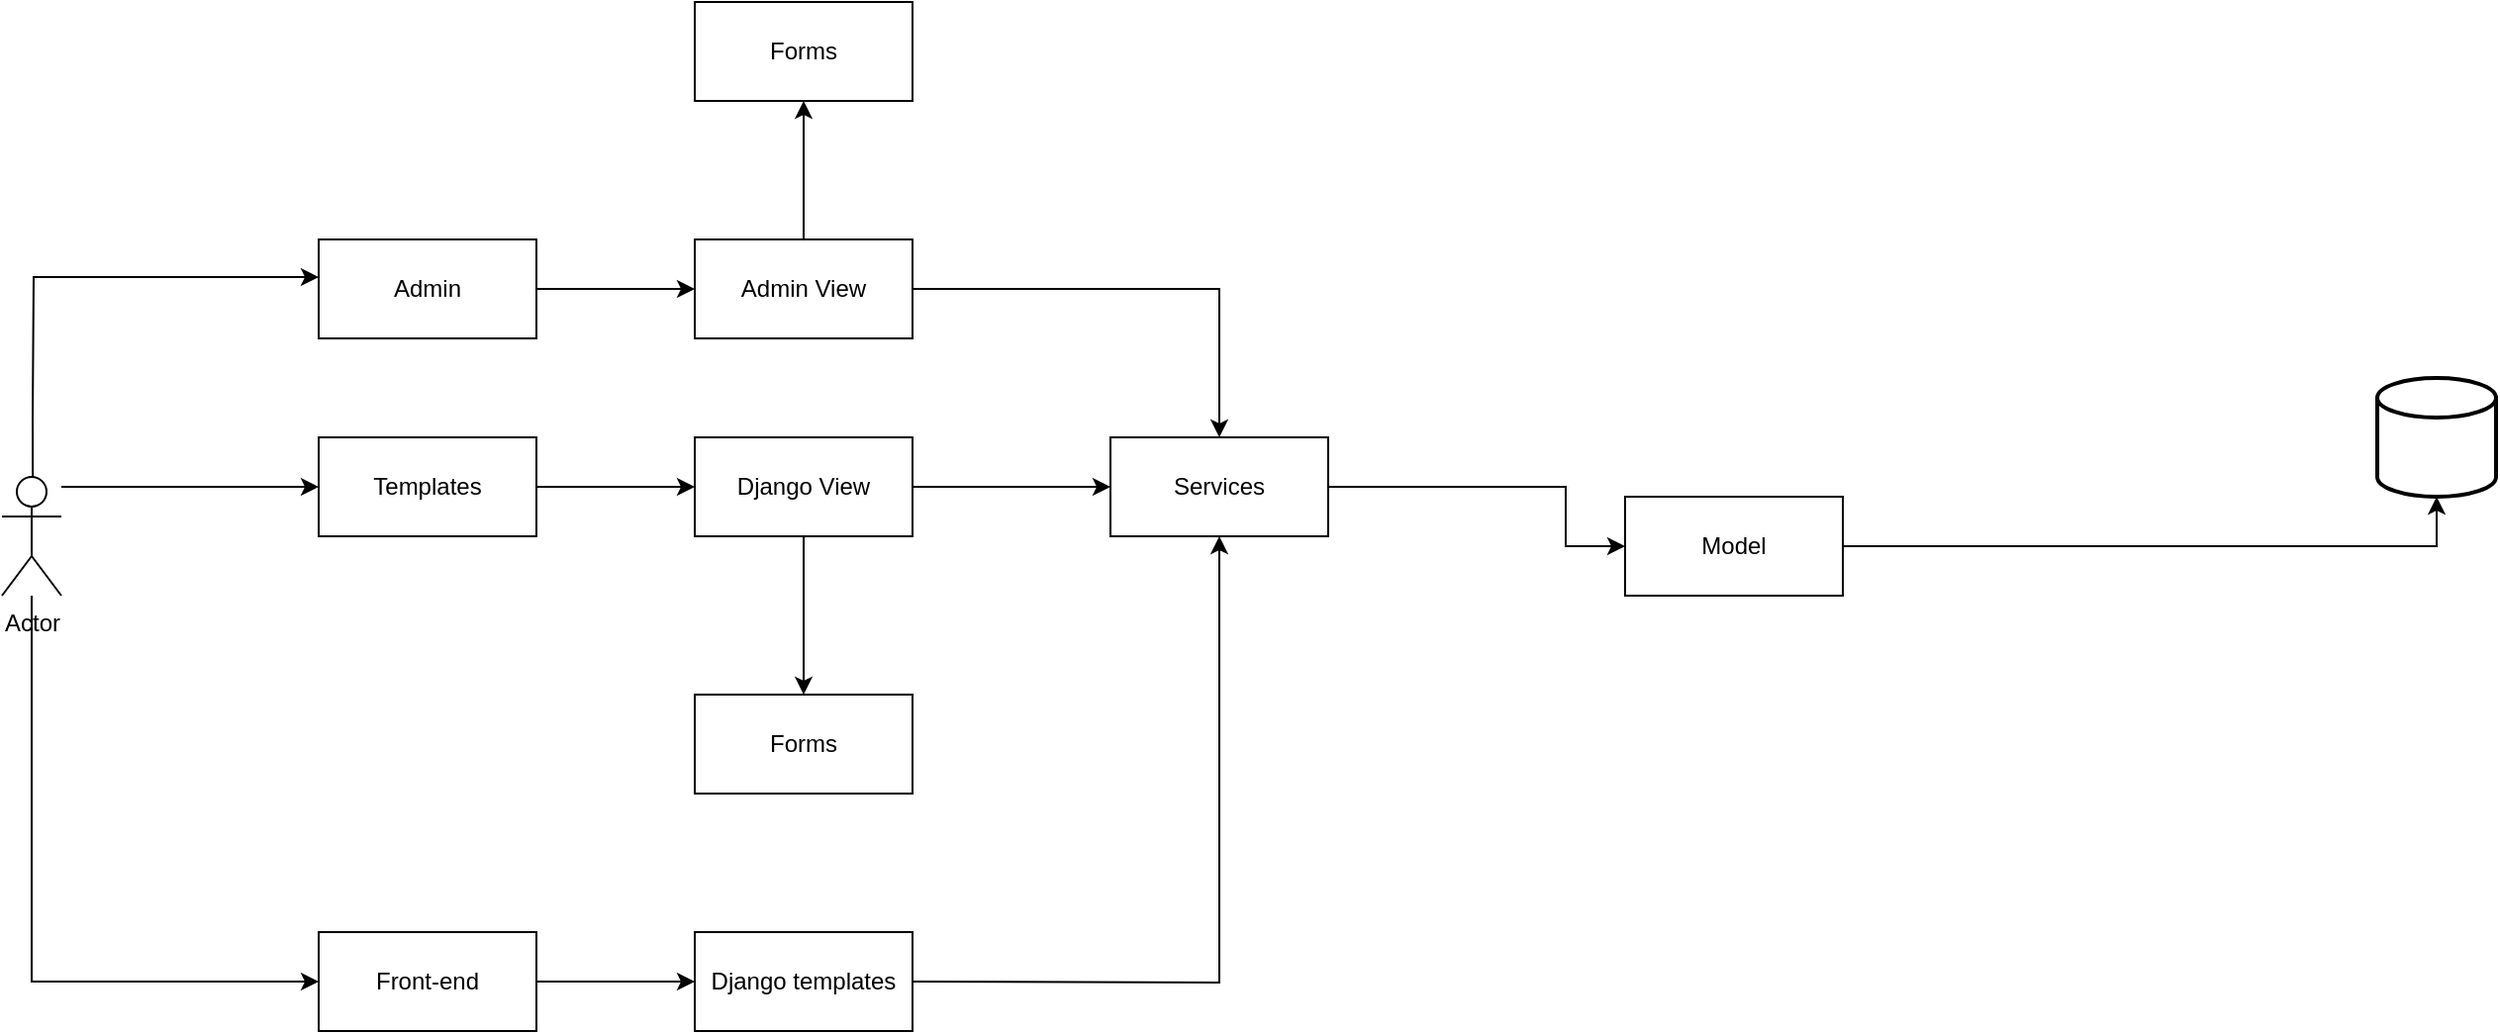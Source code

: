 <mxfile version="27.1.3">
  <diagram name="Страница — 1" id="BwqimT4-7tq800Py27Qu">
    <mxGraphModel dx="1665" dy="751" grid="1" gridSize="10" guides="1" tooltips="1" connect="1" arrows="1" fold="1" page="1" pageScale="1" pageWidth="827" pageHeight="1169" math="0" shadow="0">
      <root>
        <mxCell id="0" />
        <mxCell id="1" parent="0" />
        <mxCell id="mCeN889eS6QNKkDKwpI_-2" style="edgeStyle=orthogonalEdgeStyle;rounded=0;orthogonalLoop=1;jettySize=auto;html=1;entryX=0;entryY=0.5;entryDx=0;entryDy=0;" edge="1" parent="1" source="mCeN889eS6QNKkDKwpI_-4" target="mCeN889eS6QNKkDKwpI_-8">
          <mxGeometry relative="1" as="geometry">
            <Array as="points">
              <mxPoint x="110" y="395" />
              <mxPoint x="110" y="395" />
            </Array>
          </mxGeometry>
        </mxCell>
        <mxCell id="mCeN889eS6QNKkDKwpI_-3" style="edgeStyle=orthogonalEdgeStyle;rounded=0;orthogonalLoop=1;jettySize=auto;html=1;entryX=0;entryY=0.5;entryDx=0;entryDy=0;" edge="1" parent="1" source="mCeN889eS6QNKkDKwpI_-4" target="mCeN889eS6QNKkDKwpI_-10">
          <mxGeometry relative="1" as="geometry">
            <Array as="points">
              <mxPoint x="65" y="645" />
            </Array>
          </mxGeometry>
        </mxCell>
        <mxCell id="mCeN889eS6QNKkDKwpI_-4" value="Actor" style="shape=umlActor;verticalLabelPosition=bottom;verticalAlign=top;html=1;" vertex="1" parent="1">
          <mxGeometry x="50" y="390" width="30" height="60" as="geometry" />
        </mxCell>
        <mxCell id="mCeN889eS6QNKkDKwpI_-5" style="edgeStyle=orthogonalEdgeStyle;rounded=0;orthogonalLoop=1;jettySize=auto;html=1;entryX=0;entryY=0.5;entryDx=0;entryDy=0;" edge="1" parent="1" source="mCeN889eS6QNKkDKwpI_-6" target="mCeN889eS6QNKkDKwpI_-13">
          <mxGeometry relative="1" as="geometry" />
        </mxCell>
        <mxCell id="mCeN889eS6QNKkDKwpI_-6" value="Admin" style="html=1;whiteSpace=wrap;" vertex="1" parent="1">
          <mxGeometry x="210" y="270" width="110" height="50" as="geometry" />
        </mxCell>
        <mxCell id="mCeN889eS6QNKkDKwpI_-7" style="edgeStyle=orthogonalEdgeStyle;rounded=0;orthogonalLoop=1;jettySize=auto;html=1;" edge="1" parent="1" source="mCeN889eS6QNKkDKwpI_-8" target="mCeN889eS6QNKkDKwpI_-16">
          <mxGeometry relative="1" as="geometry" />
        </mxCell>
        <mxCell id="mCeN889eS6QNKkDKwpI_-8" value="Templates" style="html=1;whiteSpace=wrap;" vertex="1" parent="1">
          <mxGeometry x="210" y="370" width="110" height="50" as="geometry" />
        </mxCell>
        <mxCell id="mCeN889eS6QNKkDKwpI_-9" style="edgeStyle=orthogonalEdgeStyle;rounded=0;orthogonalLoop=1;jettySize=auto;html=1;" edge="1" parent="1" source="mCeN889eS6QNKkDKwpI_-10">
          <mxGeometry relative="1" as="geometry">
            <mxPoint x="400" y="645" as="targetPoint" />
          </mxGeometry>
        </mxCell>
        <mxCell id="mCeN889eS6QNKkDKwpI_-10" value="Front-end" style="html=1;whiteSpace=wrap;" vertex="1" parent="1">
          <mxGeometry x="210" y="620" width="110" height="50" as="geometry" />
        </mxCell>
        <mxCell id="mCeN889eS6QNKkDKwpI_-11" style="edgeStyle=orthogonalEdgeStyle;rounded=0;orthogonalLoop=1;jettySize=auto;html=1;entryX=0.5;entryY=1;entryDx=0;entryDy=0;" edge="1" parent="1" source="mCeN889eS6QNKkDKwpI_-13" target="mCeN889eS6QNKkDKwpI_-20">
          <mxGeometry relative="1" as="geometry" />
        </mxCell>
        <mxCell id="mCeN889eS6QNKkDKwpI_-12" style="edgeStyle=orthogonalEdgeStyle;rounded=0;orthogonalLoop=1;jettySize=auto;html=1;entryX=0.5;entryY=0;entryDx=0;entryDy=0;" edge="1" parent="1" source="mCeN889eS6QNKkDKwpI_-13" target="mCeN889eS6QNKkDKwpI_-26">
          <mxGeometry relative="1" as="geometry" />
        </mxCell>
        <mxCell id="mCeN889eS6QNKkDKwpI_-13" value="Admin View" style="html=1;whiteSpace=wrap;" vertex="1" parent="1">
          <mxGeometry x="400" y="270" width="110" height="50" as="geometry" />
        </mxCell>
        <mxCell id="mCeN889eS6QNKkDKwpI_-14" style="edgeStyle=orthogonalEdgeStyle;rounded=0;orthogonalLoop=1;jettySize=auto;html=1;entryX=0.5;entryY=0;entryDx=0;entryDy=0;" edge="1" parent="1" source="mCeN889eS6QNKkDKwpI_-16" target="mCeN889eS6QNKkDKwpI_-22">
          <mxGeometry relative="1" as="geometry" />
        </mxCell>
        <mxCell id="mCeN889eS6QNKkDKwpI_-15" style="edgeStyle=orthogonalEdgeStyle;rounded=0;orthogonalLoop=1;jettySize=auto;html=1;entryX=0;entryY=0.5;entryDx=0;entryDy=0;" edge="1" parent="1" source="mCeN889eS6QNKkDKwpI_-16" target="mCeN889eS6QNKkDKwpI_-26">
          <mxGeometry relative="1" as="geometry" />
        </mxCell>
        <mxCell id="mCeN889eS6QNKkDKwpI_-16" value="Django View" style="html=1;whiteSpace=wrap;" vertex="1" parent="1">
          <mxGeometry x="400" y="370" width="110" height="50" as="geometry" />
        </mxCell>
        <mxCell id="mCeN889eS6QNKkDKwpI_-18" style="edgeStyle=orthogonalEdgeStyle;rounded=0;orthogonalLoop=1;jettySize=auto;html=1;entryX=0.5;entryY=1;entryDx=0;entryDy=0;" edge="1" parent="1" target="mCeN889eS6QNKkDKwpI_-26">
          <mxGeometry relative="1" as="geometry">
            <mxPoint x="510" y="645" as="sourcePoint" />
          </mxGeometry>
        </mxCell>
        <mxCell id="mCeN889eS6QNKkDKwpI_-20" value="Forms" style="html=1;whiteSpace=wrap;" vertex="1" parent="1">
          <mxGeometry x="400" y="150" width="110" height="50" as="geometry" />
        </mxCell>
        <mxCell id="mCeN889eS6QNKkDKwpI_-21" value="Django templates" style="html=1;whiteSpace=wrap;" vertex="1" parent="1">
          <mxGeometry x="400" y="620" width="110" height="50" as="geometry" />
        </mxCell>
        <mxCell id="mCeN889eS6QNKkDKwpI_-22" value="Forms" style="html=1;whiteSpace=wrap;" vertex="1" parent="1">
          <mxGeometry x="400" y="500" width="110" height="50" as="geometry" />
        </mxCell>
        <mxCell id="mCeN889eS6QNKkDKwpI_-23" style="edgeStyle=orthogonalEdgeStyle;rounded=0;orthogonalLoop=1;jettySize=auto;html=1;entryX=-0.005;entryY=0.38;entryDx=0;entryDy=0;entryPerimeter=0;" edge="1" parent="1">
          <mxGeometry relative="1" as="geometry">
            <mxPoint x="65.55" y="390.0" as="sourcePoint" />
            <mxPoint x="210.0" y="289" as="targetPoint" />
            <Array as="points">
              <mxPoint x="66" y="360" />
              <mxPoint x="66" y="289" />
            </Array>
          </mxGeometry>
        </mxCell>
        <mxCell id="mCeN889eS6QNKkDKwpI_-25" style="edgeStyle=orthogonalEdgeStyle;rounded=0;orthogonalLoop=1;jettySize=auto;html=1;exitX=1;exitY=1;exitDx=0;exitDy=0;entryX=0;entryY=0.5;entryDx=0;entryDy=0;" edge="1" parent="1" source="mCeN889eS6QNKkDKwpI_-26" target="mCeN889eS6QNKkDKwpI_-29">
          <mxGeometry relative="1" as="geometry">
            <Array as="points">
              <mxPoint x="720" y="395" />
              <mxPoint x="840" y="395" />
            </Array>
          </mxGeometry>
        </mxCell>
        <mxCell id="mCeN889eS6QNKkDKwpI_-26" value="Services" style="html=1;whiteSpace=wrap;" vertex="1" parent="1">
          <mxGeometry x="610" y="370" width="110" height="50" as="geometry" />
        </mxCell>
        <mxCell id="mCeN889eS6QNKkDKwpI_-29" value="Model" style="html=1;whiteSpace=wrap;" vertex="1" parent="1">
          <mxGeometry x="870" y="400" width="110" height="50" as="geometry" />
        </mxCell>
        <mxCell id="mCeN889eS6QNKkDKwpI_-30" value="" style="strokeWidth=2;html=1;shape=mxgraph.flowchart.database;whiteSpace=wrap;" vertex="1" parent="1">
          <mxGeometry x="1250" y="340" width="60" height="60" as="geometry" />
        </mxCell>
        <mxCell id="mCeN889eS6QNKkDKwpI_-31" style="edgeStyle=orthogonalEdgeStyle;rounded=0;orthogonalLoop=1;jettySize=auto;html=1;exitX=1;exitY=0.5;exitDx=0;exitDy=0;entryX=0.5;entryY=1;entryDx=0;entryDy=0;entryPerimeter=0;" edge="1" parent="1" source="mCeN889eS6QNKkDKwpI_-29" target="mCeN889eS6QNKkDKwpI_-30">
          <mxGeometry relative="1" as="geometry" />
        </mxCell>
      </root>
    </mxGraphModel>
  </diagram>
</mxfile>
